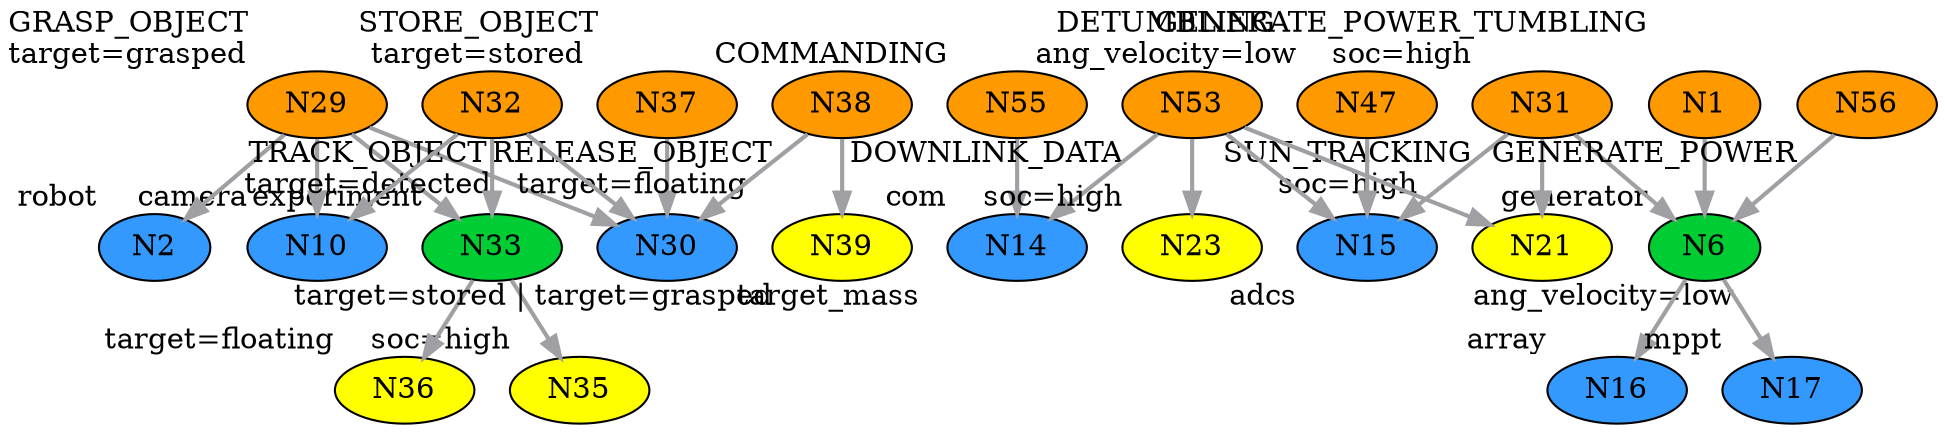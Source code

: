digraph "robot_sat_v3_tumbling"
{

bgcolor = "#ffffff"

node [
class = "node"
,fillcolor = "#ff00ff",style = "filled"
,width = "0.152778",height = "0.152778"
,shape = "ellipse"
,color = "#000000"
,penwidth = "1"
,"_vis_" = "label"
];


"N36" [
pos = "-3.81944,-2.08333!"
,fillcolor = "#ffff00",style = "filled"
,xlabel = "target=floating"
]

"N55" [
pos = "6.94444,1.73611!"
,fillcolor = "#ff9900",style = "filled"
,xlabel = "COMMANDING"
]

"N1" [
pos = "11.8056,1.73611!"
,fillcolor = "#ff9900",style = "filled"
,xlabel = "GENERATE_POWER_TUMBLING
soc=high"
]

"N2" [
pos = "-2.08333,-1.04167!"
,fillcolor = "#3399ff",style = "filled"
,xlabel = "robot"
]

"N37" [
pos = "-3.47222,1.73611!"
,fillcolor = "#ff9900",style = "filled"
,xlabel = "STORE_OBJECT
target=stored"
]

"N35" [
pos = "-5.20833,-2.08333!"
,fillcolor = "#ffff00",style = "filled"
,xlabel = "soc=high"
]

"N33" [
pos = "-4.51389,-1.04167!"
,fillcolor = "#00cc33",style = "filled"
,xlabel = "experiment"
]

"N14" [
pos = "6.94444,0.694444!"
,fillcolor = "#3399ff",style = "filled"
,xlabel = "com"
]

"N31" [
pos = "5.20833,1.73611!"
,fillcolor = "#ff9900",style = "filled"
,xlabel = "SUN_TRACKING
soc=high"
]

"N53" [
pos = "3.47222,1.73611!"
,fillcolor = "#ff9900",style = "filled"
,xlabel = "DOWNLINK_DATA"
]

"N6" [
pos = "9.02778,0.694444!"
,fillcolor = "#00cc33",style = "filled"
,xlabel = "generator"
]

"N10" [
pos = "0,-1.04167!"
,fillcolor = "#3399ff",style = "filled"
,xlabel = "camera"
]

"N16" [
pos = "9.375,-0.347222!"
,fillcolor = "#3399ff",style = "filled"
,xlabel = "array"
]

"N29" [
pos = "0,1.73611!"
,fillcolor = "#ff9900",style = "filled"
,xlabel = "GRASP_OBJECT
target=grasped"
]

"N56" [
pos = "9.02778,1.73611!"
,fillcolor = "#ff9900",style = "filled"
,xlabel = "GENERATE_POWER"
]

"N17" [
pos = "8.68056,0!"
,fillcolor = "#3399ff",style = "filled"
,xlabel = "mppt"
]

"N23" [
pos = "3.47222,0.694444!"
,fillcolor = "#ffff00",style = "filled"
,xlabel = "soc=high"
]

"N39" [
pos = "-5.90278,0.694444!"
,fillcolor = "#ffff00",style = "filled"
,xlabel = "target=stored | target=grasped"
]

"N38" [
pos = "-5.90278,1.73611!"
,fillcolor = "#ff9900",style = "filled"
,xlabel = "RELEASE_OBJECT
target=floating"
]

"N15" [
pos = "1.73611,0.694444!"
,fillcolor = "#3399ff",style = "filled"
,xlabel = "adcs"
]

"N47" [
pos = "1.73611,1.73611!"
,fillcolor = "#ff9900",style = "filled"
,xlabel = "DETUMBLING
ang_velocity=low"
]

"N32" [
pos = "-1.73611,1.73611!"
,fillcolor = "#ff9900",style = "filled"
,xlabel = "TRACK_OBJECT
target=detected"
]

"N30" [
pos = "-3.47222,0.694444!"
,fillcolor = "#3399ff",style = "filled"
,xlabel = "target_mass"
]

"N21" [
pos = "5.20833,0.694444!"
,fillcolor = "#ffff00",style = "filled"
,xlabel = "ang_velocity=low"
]



edge [
class = "edge"
,weight = "1"
,penwidth = "1"
,"_vis_" = "label"
,"color" = "#a0a0a4"
,"style" = "solid"
];


"N31" -> "N15" [id = "E36"
,weight = "2"
,penwidth = "2"
];

"N29" -> "N30" [id = "E31"
,weight = "2"
,penwidth = "2"
];

"N6" -> "N17" [id = "E4"
,weight = "2"
,penwidth = "2"
];

"N53" -> "N21" [id = "E27"
,weight = "2"
,penwidth = "2"
];

"N29" -> "N2" [id = "E32"
,weight = "2"
,penwidth = "2"
];

"N33" -> "N36" [id = "E41"
,weight = "2"
,penwidth = "2"
];

"N53" -> "N15" [id = "E65"
,weight = "2"
,penwidth = "2"
];

"N31" -> "N6" [id = "E25"
,weight = "2"
,penwidth = "2"
];

"N32" -> "N30" [id = "E35"
,weight = "2"
,penwidth = "2"
];

"N47" -> "N15" [id = "E23"
,weight = "2"
,penwidth = "2"
];

"N55" -> "N14" [id = "E68"
,weight = "2"
,penwidth = "2"
];

"N33" -> "N35" [id = "E40"
,weight = "2"
,penwidth = "2"
];

"N38" -> "N39" [id = "E44"
,weight = "2"
,penwidth = "2"
];

"N29" -> "N10" [id = "E34"
,weight = "2"
,penwidth = "2"
];

"N29" -> "N33" [id = "E38"
,weight = "2"
,penwidth = "2"
];

"N32" -> "N10" [id = "E33"
,weight = "2"
,penwidth = "2"
];

"N38" -> "N30" [id = "E43"
,weight = "2"
,penwidth = "2"
];

"N56" -> "N6" [id = "E69"
,weight = "2"
,penwidth = "2"
];

"N32" -> "N33" [id = "E37"
,weight = "2"
,penwidth = "2"
];

"N53" -> "N23" [id = "E28"
,weight = "2"
,penwidth = "2"
];

"N53" -> "N14" [id = "E64"
,weight = "2"
,penwidth = "2"
];

"N31" -> "N21" [id = "E26"
,weight = "2"
,penwidth = "2"
];

"N37" -> "N30" [id = "E42"
,weight = "2"
,penwidth = "2"
];

"N6" -> "N16" [id = "E9"
,weight = "2"
,penwidth = "2"
];

"N1" -> "N6" [id = "E1"
,weight = "2"
,penwidth = "2"
];


}
